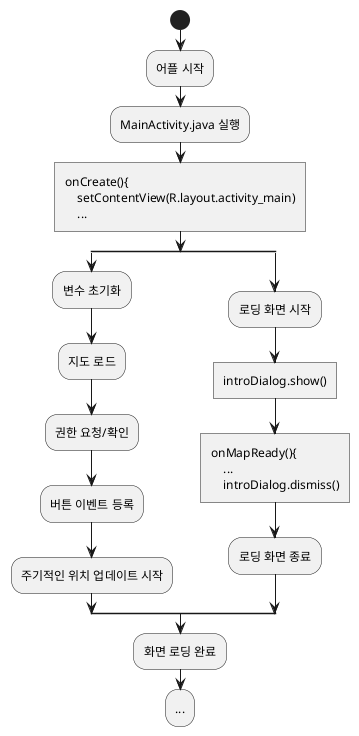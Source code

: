 @startuml
'https://plantuml.com/activity-diagram-beta

start
:어플 시작;
:MainActivity.java 실행;
:onCreate(){
    setContentView(R.layout.activity_main)
    ...]
split
:변수 초기화;
:지도 로드;
:권한 요청/확인;
:버튼 이벤트 등록;
:주기적인 위치 업데이트 시작;
split again
:로딩 화면 시작;
:introDialog.show()]
:onMapReady(){
    ...
    introDialog.dismiss()]
:로딩 화면 종료;
end split
:화면 로딩 완료;
:...;

@enduml
